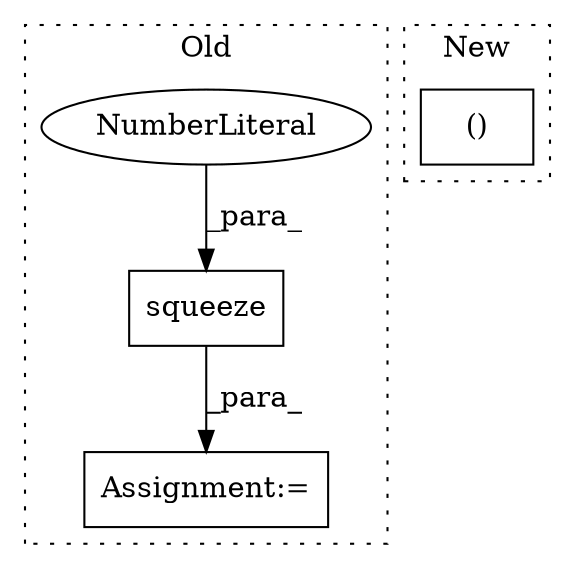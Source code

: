 digraph G {
subgraph cluster0 {
1 [label="squeeze" a="32" s="16331,16347" l="8,1" shape="box"];
3 [label="Assignment:=" a="7" s="16319" l="1" shape="box"];
4 [label="NumberLiteral" a="34" s="16346" l="1" shape="ellipse"];
label = "Old";
style="dotted";
}
subgraph cluster1 {
2 [label="()" a="106" s="18802" l="23" shape="box"];
label = "New";
style="dotted";
}
1 -> 3 [label="_para_"];
4 -> 1 [label="_para_"];
}